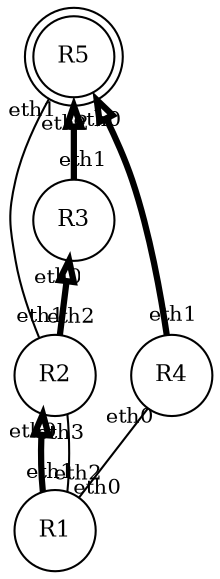 graph "reso" {
  graph [outputorder=nodesfirst, overlap="scale", mindist=5, K=1] ;
  edge [labelfontsize=10, fontsize=8, labeldistance=1.0, len=2.0] ;
  node [fontsize=11] ;
  "R1" [shape=circle] ;
  "R2" [shape=circle] ;
  "R3" [shape=circle] ;
  "R4" [shape=circle] ;
  "R5" [shape=doublecircle] ;
  "R4" -- "R1" [headlabel="eth0", taillabel="eth0", dir="both", arrowtail=none, arrowhead=none] ;
  "R2" -- "R1" [headlabel="eth1", taillabel="eth0", dir="both", arrowtail=empty, arrowhead=none, penwidth=3] ;
  "R2" -- "R1" [headlabel="eth2", taillabel="eth3", dir="both", arrowtail=none, arrowhead=none] ;
  "R5" -- "R2" [headlabel="eth1", taillabel="eth1", dir="both", arrowtail=none, arrowhead=none] ;
  "R3" -- "R2" [headlabel="eth2", taillabel="eth0", dir="both", arrowtail=empty, arrowhead=none, penwidth=3] ;
  "R5" -- "R3" [headlabel="eth1", taillabel="eth2", dir="both", arrowtail=empty, arrowhead=none, penwidth=3] ;
  "R5" -- "R4" [headlabel="eth1", taillabel="eth0", dir="both", arrowtail=empty, arrowhead=none, penwidth=3] ;
}

